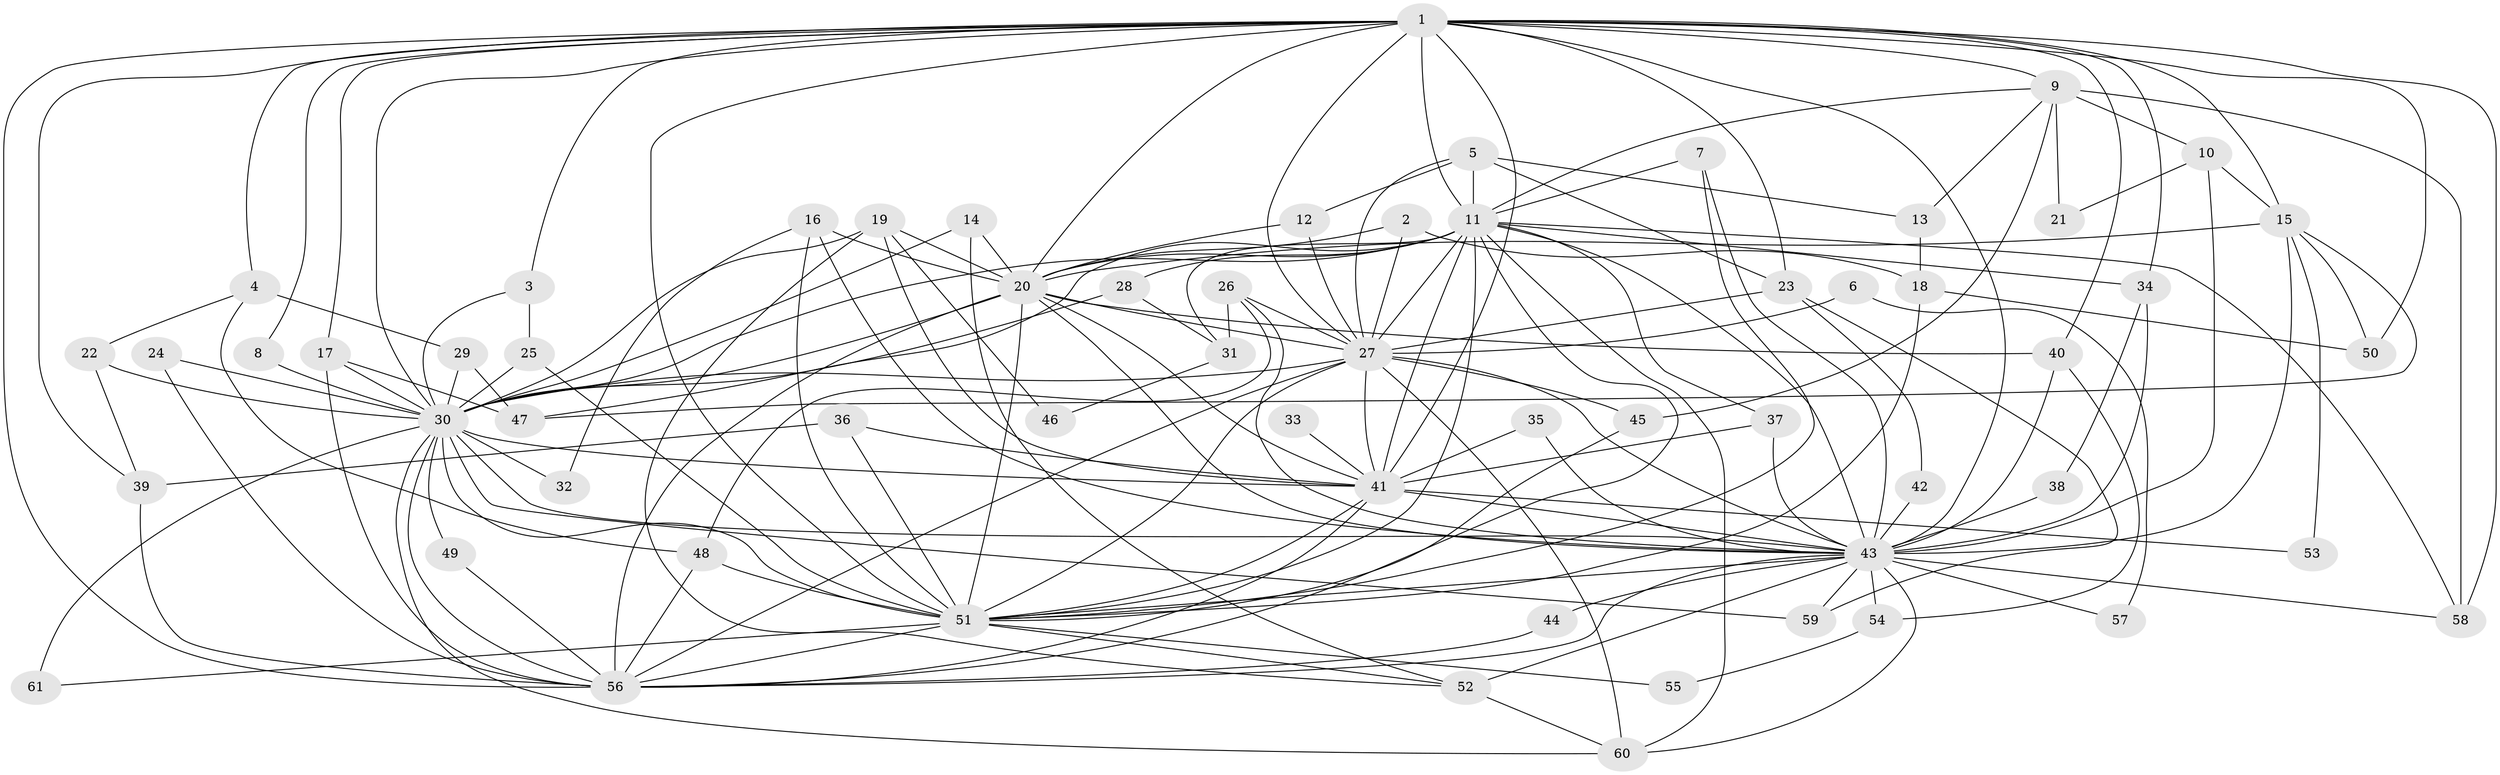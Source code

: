 // original degree distribution, {19: 0.01639344262295082, 21: 0.01639344262295082, 18: 0.01639344262295082, 24: 0.00819672131147541, 33: 0.00819672131147541, 25: 0.00819672131147541, 29: 0.00819672131147541, 3: 0.1885245901639344, 7: 0.00819672131147541, 4: 0.12295081967213115, 2: 0.5245901639344263, 6: 0.01639344262295082, 5: 0.05737704918032787}
// Generated by graph-tools (version 1.1) at 2025/01/03/09/25 03:01:35]
// undirected, 61 vertices, 167 edges
graph export_dot {
graph [start="1"]
  node [color=gray90,style=filled];
  1;
  2;
  3;
  4;
  5;
  6;
  7;
  8;
  9;
  10;
  11;
  12;
  13;
  14;
  15;
  16;
  17;
  18;
  19;
  20;
  21;
  22;
  23;
  24;
  25;
  26;
  27;
  28;
  29;
  30;
  31;
  32;
  33;
  34;
  35;
  36;
  37;
  38;
  39;
  40;
  41;
  42;
  43;
  44;
  45;
  46;
  47;
  48;
  49;
  50;
  51;
  52;
  53;
  54;
  55;
  56;
  57;
  58;
  59;
  60;
  61;
  1 -- 3 [weight=1.0];
  1 -- 4 [weight=2.0];
  1 -- 8 [weight=1.0];
  1 -- 9 [weight=2.0];
  1 -- 11 [weight=3.0];
  1 -- 15 [weight=1.0];
  1 -- 17 [weight=1.0];
  1 -- 20 [weight=2.0];
  1 -- 23 [weight=1.0];
  1 -- 27 [weight=3.0];
  1 -- 30 [weight=2.0];
  1 -- 34 [weight=1.0];
  1 -- 39 [weight=1.0];
  1 -- 40 [weight=1.0];
  1 -- 41 [weight=2.0];
  1 -- 43 [weight=4.0];
  1 -- 50 [weight=1.0];
  1 -- 51 [weight=2.0];
  1 -- 56 [weight=2.0];
  1 -- 58 [weight=2.0];
  2 -- 18 [weight=1.0];
  2 -- 20 [weight=1.0];
  2 -- 27 [weight=1.0];
  3 -- 25 [weight=1.0];
  3 -- 30 [weight=1.0];
  4 -- 22 [weight=1.0];
  4 -- 29 [weight=1.0];
  4 -- 48 [weight=1.0];
  5 -- 11 [weight=1.0];
  5 -- 12 [weight=1.0];
  5 -- 13 [weight=1.0];
  5 -- 23 [weight=1.0];
  5 -- 27 [weight=1.0];
  6 -- 27 [weight=2.0];
  6 -- 57 [weight=1.0];
  7 -- 11 [weight=1.0];
  7 -- 43 [weight=1.0];
  7 -- 51 [weight=1.0];
  8 -- 30 [weight=2.0];
  9 -- 10 [weight=1.0];
  9 -- 11 [weight=1.0];
  9 -- 13 [weight=2.0];
  9 -- 21 [weight=1.0];
  9 -- 45 [weight=1.0];
  9 -- 58 [weight=1.0];
  10 -- 15 [weight=1.0];
  10 -- 21 [weight=1.0];
  10 -- 43 [weight=1.0];
  11 -- 20 [weight=3.0];
  11 -- 27 [weight=1.0];
  11 -- 28 [weight=2.0];
  11 -- 30 [weight=1.0];
  11 -- 31 [weight=1.0];
  11 -- 34 [weight=1.0];
  11 -- 37 [weight=1.0];
  11 -- 41 [weight=1.0];
  11 -- 43 [weight=1.0];
  11 -- 47 [weight=1.0];
  11 -- 51 [weight=2.0];
  11 -- 56 [weight=1.0];
  11 -- 58 [weight=1.0];
  11 -- 60 [weight=1.0];
  12 -- 20 [weight=1.0];
  12 -- 27 [weight=1.0];
  13 -- 18 [weight=1.0];
  14 -- 20 [weight=1.0];
  14 -- 30 [weight=1.0];
  14 -- 52 [weight=1.0];
  15 -- 20 [weight=1.0];
  15 -- 43 [weight=1.0];
  15 -- 47 [weight=1.0];
  15 -- 50 [weight=1.0];
  15 -- 53 [weight=1.0];
  16 -- 20 [weight=1.0];
  16 -- 32 [weight=1.0];
  16 -- 43 [weight=2.0];
  16 -- 51 [weight=1.0];
  17 -- 30 [weight=2.0];
  17 -- 47 [weight=1.0];
  17 -- 56 [weight=1.0];
  18 -- 50 [weight=1.0];
  18 -- 51 [weight=1.0];
  19 -- 20 [weight=1.0];
  19 -- 30 [weight=1.0];
  19 -- 41 [weight=1.0];
  19 -- 46 [weight=1.0];
  19 -- 52 [weight=1.0];
  20 -- 27 [weight=2.0];
  20 -- 30 [weight=3.0];
  20 -- 40 [weight=2.0];
  20 -- 41 [weight=2.0];
  20 -- 43 [weight=1.0];
  20 -- 51 [weight=1.0];
  20 -- 56 [weight=3.0];
  22 -- 30 [weight=1.0];
  22 -- 39 [weight=1.0];
  23 -- 27 [weight=1.0];
  23 -- 42 [weight=1.0];
  23 -- 59 [weight=2.0];
  24 -- 30 [weight=1.0];
  24 -- 56 [weight=1.0];
  25 -- 30 [weight=1.0];
  25 -- 51 [weight=1.0];
  26 -- 27 [weight=1.0];
  26 -- 31 [weight=1.0];
  26 -- 43 [weight=1.0];
  26 -- 48 [weight=1.0];
  27 -- 30 [weight=1.0];
  27 -- 41 [weight=1.0];
  27 -- 43 [weight=1.0];
  27 -- 45 [weight=1.0];
  27 -- 51 [weight=1.0];
  27 -- 56 [weight=1.0];
  27 -- 60 [weight=1.0];
  28 -- 30 [weight=1.0];
  28 -- 31 [weight=1.0];
  29 -- 30 [weight=1.0];
  29 -- 47 [weight=1.0];
  30 -- 32 [weight=1.0];
  30 -- 41 [weight=1.0];
  30 -- 43 [weight=1.0];
  30 -- 49 [weight=1.0];
  30 -- 51 [weight=2.0];
  30 -- 56 [weight=1.0];
  30 -- 59 [weight=1.0];
  30 -- 60 [weight=1.0];
  30 -- 61 [weight=1.0];
  31 -- 46 [weight=1.0];
  33 -- 41 [weight=1.0];
  34 -- 38 [weight=1.0];
  34 -- 43 [weight=1.0];
  35 -- 41 [weight=1.0];
  35 -- 43 [weight=1.0];
  36 -- 39 [weight=2.0];
  36 -- 41 [weight=1.0];
  36 -- 51 [weight=1.0];
  37 -- 41 [weight=1.0];
  37 -- 43 [weight=1.0];
  38 -- 43 [weight=2.0];
  39 -- 56 [weight=1.0];
  40 -- 43 [weight=1.0];
  40 -- 54 [weight=1.0];
  41 -- 43 [weight=1.0];
  41 -- 51 [weight=1.0];
  41 -- 53 [weight=1.0];
  41 -- 56 [weight=2.0];
  42 -- 43 [weight=1.0];
  43 -- 44 [weight=2.0];
  43 -- 51 [weight=1.0];
  43 -- 52 [weight=1.0];
  43 -- 54 [weight=2.0];
  43 -- 56 [weight=1.0];
  43 -- 57 [weight=1.0];
  43 -- 58 [weight=1.0];
  43 -- 59 [weight=1.0];
  43 -- 60 [weight=1.0];
  44 -- 56 [weight=1.0];
  45 -- 51 [weight=1.0];
  48 -- 51 [weight=1.0];
  48 -- 56 [weight=2.0];
  49 -- 56 [weight=1.0];
  51 -- 52 [weight=1.0];
  51 -- 55 [weight=1.0];
  51 -- 56 [weight=1.0];
  51 -- 61 [weight=1.0];
  52 -- 60 [weight=1.0];
  54 -- 55 [weight=1.0];
}
